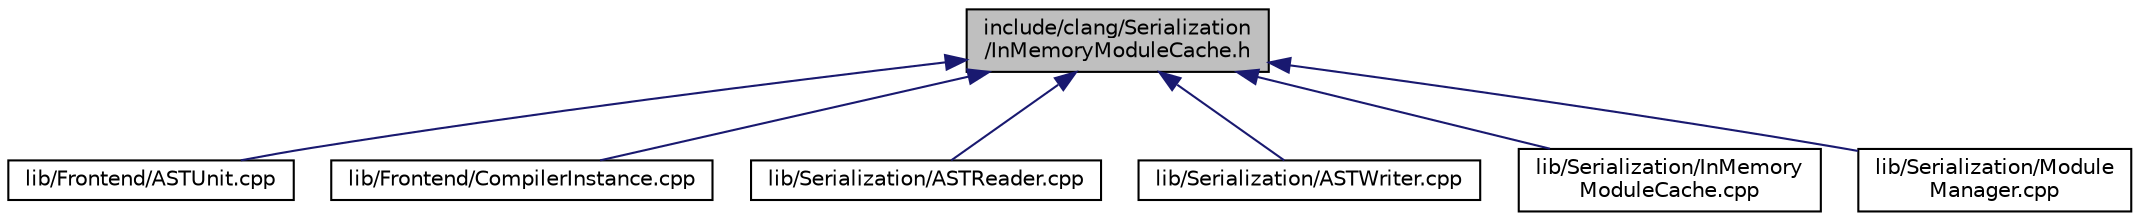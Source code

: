 digraph "include/clang/Serialization/InMemoryModuleCache.h"
{
 // LATEX_PDF_SIZE
  bgcolor="transparent";
  edge [fontname="Helvetica",fontsize="10",labelfontname="Helvetica",labelfontsize="10"];
  node [fontname="Helvetica",fontsize="10",shape=record];
  Node1 [label="include/clang/Serialization\l/InMemoryModuleCache.h",height=0.2,width=0.4,color="black", fillcolor="grey75", style="filled", fontcolor="black",tooltip=" "];
  Node1 -> Node2 [dir="back",color="midnightblue",fontsize="10",style="solid",fontname="Helvetica"];
  Node2 [label="lib/Frontend/ASTUnit.cpp",height=0.2,width=0.4,color="black",URL="$ASTUnit_8cpp.html",tooltip=" "];
  Node1 -> Node3 [dir="back",color="midnightblue",fontsize="10",style="solid",fontname="Helvetica"];
  Node3 [label="lib/Frontend/CompilerInstance.cpp",height=0.2,width=0.4,color="black",URL="$CompilerInstance_8cpp.html",tooltip=" "];
  Node1 -> Node4 [dir="back",color="midnightblue",fontsize="10",style="solid",fontname="Helvetica"];
  Node4 [label="lib/Serialization/ASTReader.cpp",height=0.2,width=0.4,color="black",URL="$ASTReader_8cpp.html",tooltip=" "];
  Node1 -> Node5 [dir="back",color="midnightblue",fontsize="10",style="solid",fontname="Helvetica"];
  Node5 [label="lib/Serialization/ASTWriter.cpp",height=0.2,width=0.4,color="black",URL="$ASTWriter_8cpp.html",tooltip=" "];
  Node1 -> Node6 [dir="back",color="midnightblue",fontsize="10",style="solid",fontname="Helvetica"];
  Node6 [label="lib/Serialization/InMemory\lModuleCache.cpp",height=0.2,width=0.4,color="black",URL="$InMemoryModuleCache_8cpp.html",tooltip=" "];
  Node1 -> Node7 [dir="back",color="midnightblue",fontsize="10",style="solid",fontname="Helvetica"];
  Node7 [label="lib/Serialization/Module\lManager.cpp",height=0.2,width=0.4,color="black",URL="$ModuleManager_8cpp.html",tooltip=" "];
}
